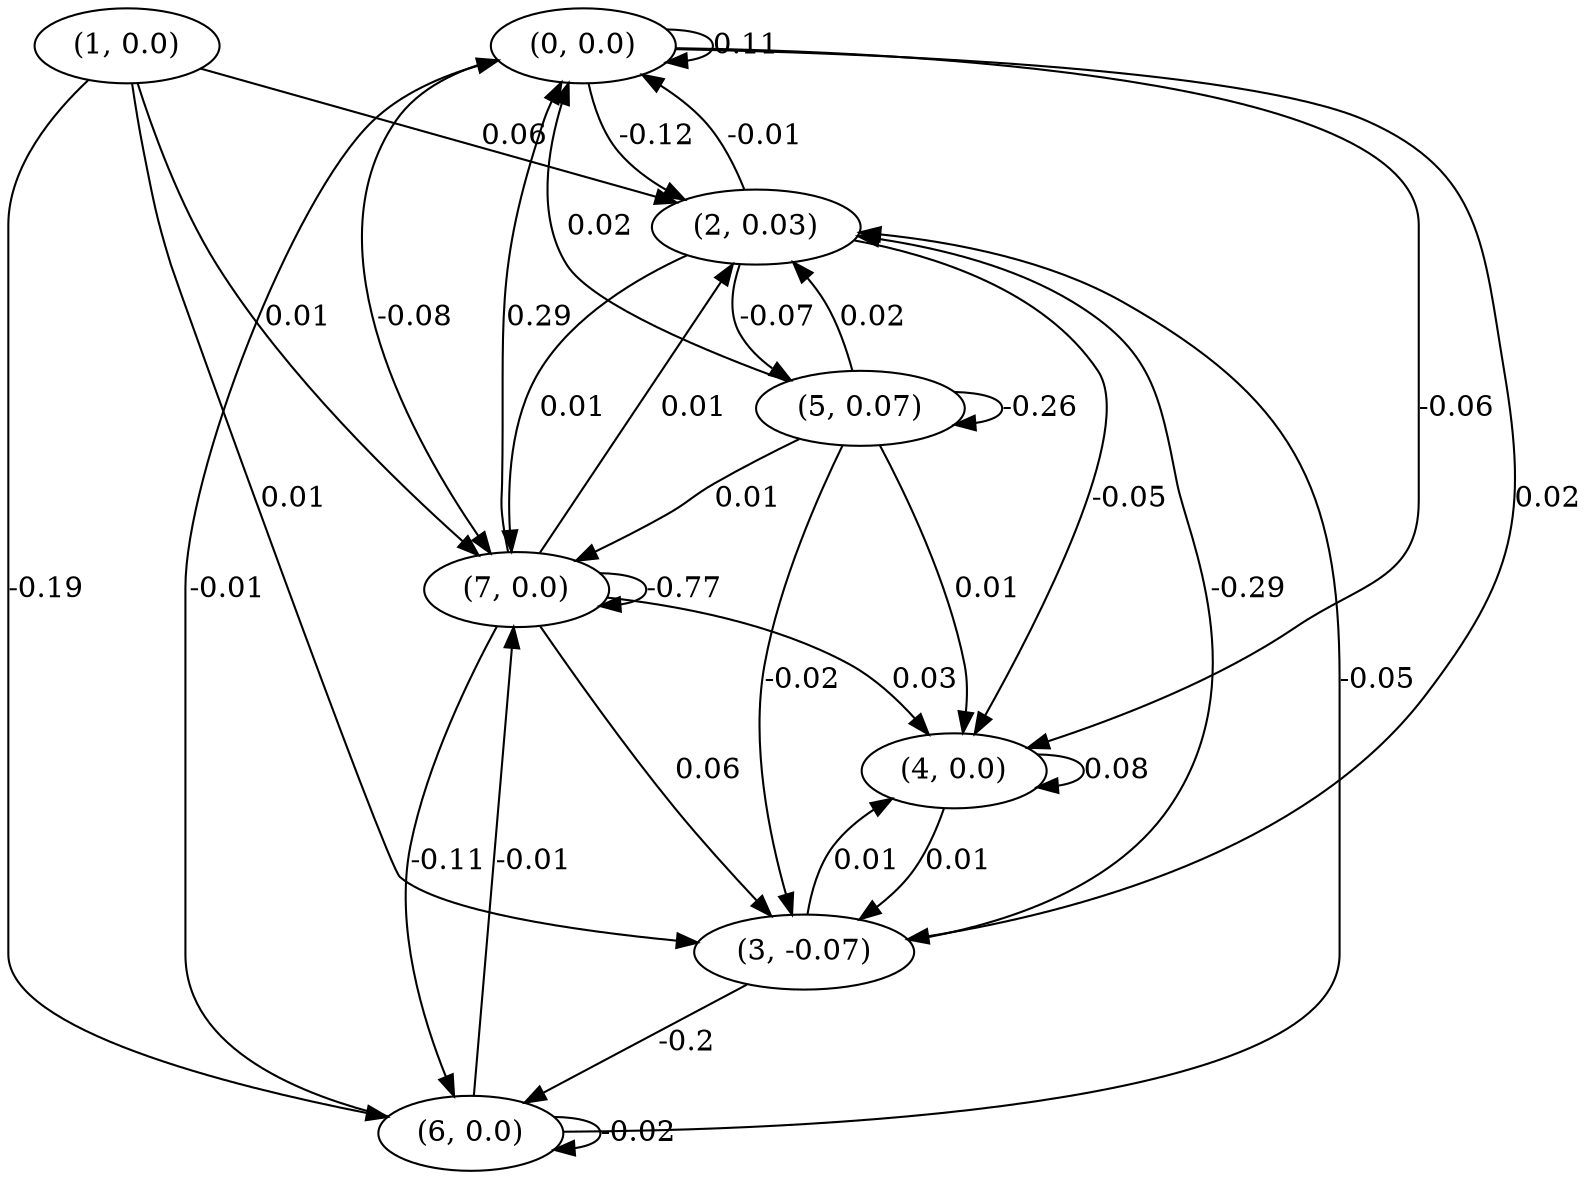 digraph {
    0 [ label = "(0, 0.0)" ]
    1 [ label = "(1, 0.0)" ]
    2 [ label = "(2, 0.03)" ]
    3 [ label = "(3, -0.07)" ]
    4 [ label = "(4, 0.0)" ]
    5 [ label = "(5, 0.07)" ]
    6 [ label = "(6, 0.0)" ]
    7 [ label = "(7, 0.0)" ]
    0 -> 0 [ label = "0.11" ]
    4 -> 4 [ label = "0.08" ]
    5 -> 5 [ label = "-0.26" ]
    6 -> 6 [ label = "-0.02" ]
    7 -> 7 [ label = "-0.77" ]
    2 -> 0 [ label = "-0.01" ]
    5 -> 0 [ label = "0.02" ]
    6 -> 0 [ label = "-0.01" ]
    7 -> 0 [ label = "0.29" ]
    0 -> 2 [ label = "-0.12" ]
    1 -> 2 [ label = "0.06" ]
    3 -> 2 [ label = "-0.29" ]
    5 -> 2 [ label = "0.02" ]
    6 -> 2 [ label = "-0.05" ]
    7 -> 2 [ label = "0.01" ]
    0 -> 3 [ label = "0.02" ]
    1 -> 3 [ label = "0.01" ]
    4 -> 3 [ label = "0.01" ]
    5 -> 3 [ label = "-0.02" ]
    7 -> 3 [ label = "0.06" ]
    0 -> 4 [ label = "-0.06" ]
    2 -> 4 [ label = "-0.05" ]
    3 -> 4 [ label = "0.01" ]
    5 -> 4 [ label = "0.01" ]
    7 -> 4 [ label = "0.03" ]
    2 -> 5 [ label = "-0.07" ]
    1 -> 6 [ label = "-0.19" ]
    3 -> 6 [ label = "-0.2" ]
    7 -> 6 [ label = "-0.11" ]
    0 -> 7 [ label = "-0.08" ]
    1 -> 7 [ label = "0.01" ]
    2 -> 7 [ label = "0.01" ]
    5 -> 7 [ label = "0.01" ]
    6 -> 7 [ label = "-0.01" ]
}

